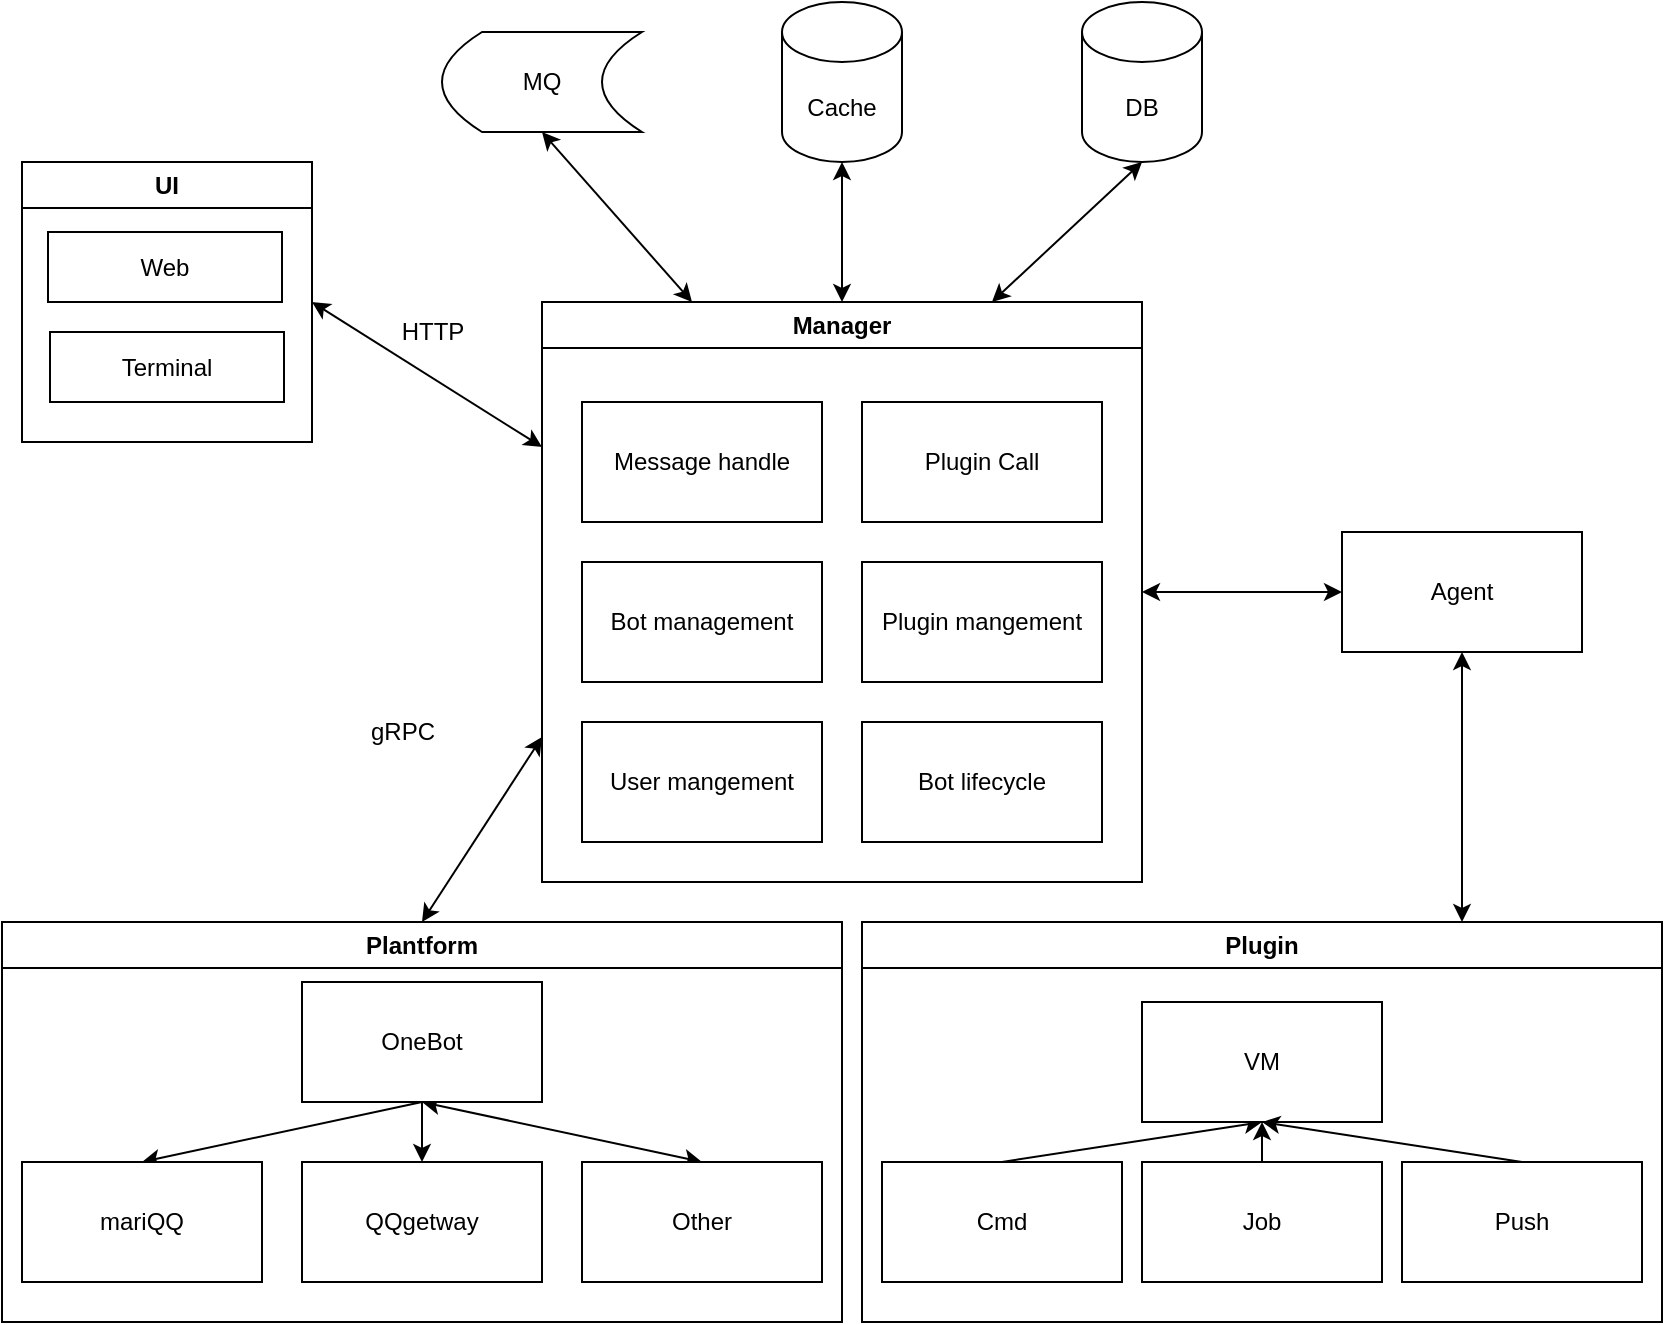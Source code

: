 <mxfile>
    <diagram id="DzDyDosKnnd3fibSDdO4" name="Page-1">
        <mxGraphModel dx="1492" dy="854" grid="1" gridSize="10" guides="1" tooltips="1" connect="1" arrows="1" fold="1" page="1" pageScale="1" pageWidth="850" pageHeight="1100" math="0" shadow="0">
            <root>
                <mxCell id="0"/>
                <mxCell id="1" parent="0"/>
                <mxCell id="16" style="edgeStyle=none;html=1;exitX=0.5;exitY=0;exitDx=0;exitDy=0;entryX=0;entryY=0.75;entryDx=0;entryDy=0;startArrow=classic;startFill=1;" edge="1" parent="1" source="5" target="10">
                    <mxGeometry relative="1" as="geometry"/>
                </mxCell>
                <mxCell id="5" value="Plantform" style="swimlane;whiteSpace=wrap;html=1;" parent="1" vertex="1">
                    <mxGeometry x="10" y="550" width="420" height="200" as="geometry">
                        <mxRectangle x="60" y="80" width="100" height="30" as="alternateBounds"/>
                    </mxGeometry>
                </mxCell>
                <mxCell id="8" style="edgeStyle=none;html=1;exitX=0.5;exitY=1;exitDx=0;exitDy=0;entryX=0.5;entryY=0;entryDx=0;entryDy=0;" edge="1" parent="5" source="4" target="6">
                    <mxGeometry relative="1" as="geometry"/>
                </mxCell>
                <mxCell id="9" style="edgeStyle=none;html=1;exitX=0.5;exitY=1;exitDx=0;exitDy=0;entryX=0.5;entryY=0;entryDx=0;entryDy=0;" edge="1" parent="5" source="4" target="7">
                    <mxGeometry relative="1" as="geometry"/>
                </mxCell>
                <mxCell id="55" style="edgeStyle=none;html=1;exitX=0.5;exitY=1;exitDx=0;exitDy=0;entryX=0.5;entryY=0;entryDx=0;entryDy=0;startArrow=classic;startFill=1;endArrow=classic;endFill=1;" edge="1" parent="5" source="4" target="54">
                    <mxGeometry relative="1" as="geometry"/>
                </mxCell>
                <mxCell id="4" value="OneBot" style="rounded=0;whiteSpace=wrap;html=1;" parent="5" vertex="1">
                    <mxGeometry x="150" y="30" width="120" height="60" as="geometry"/>
                </mxCell>
                <mxCell id="6" value="mariQQ" style="rounded=0;whiteSpace=wrap;html=1;" vertex="1" parent="5">
                    <mxGeometry x="10" y="120" width="120" height="60" as="geometry"/>
                </mxCell>
                <mxCell id="7" value="QQgetway" style="rounded=0;whiteSpace=wrap;html=1;" vertex="1" parent="5">
                    <mxGeometry x="150" y="120" width="120" height="60" as="geometry"/>
                </mxCell>
                <mxCell id="54" value="Other" style="rounded=0;whiteSpace=wrap;html=1;" vertex="1" parent="5">
                    <mxGeometry x="290" y="120" width="120" height="60" as="geometry"/>
                </mxCell>
                <mxCell id="37" style="edgeStyle=none;html=1;exitX=0;exitY=0.25;exitDx=0;exitDy=0;entryX=1;entryY=0.5;entryDx=0;entryDy=0;startArrow=classic;startFill=1;endArrow=classic;endFill=1;" edge="1" parent="1" source="10" target="45">
                    <mxGeometry relative="1" as="geometry">
                        <mxPoint x="165.2" y="276" as="targetPoint"/>
                    </mxGeometry>
                </mxCell>
                <mxCell id="38" style="edgeStyle=none;html=1;exitX=0.25;exitY=0;exitDx=0;exitDy=0;entryX=0.5;entryY=1;entryDx=0;entryDy=0;startArrow=classic;startFill=1;endArrow=classic;endFill=1;" edge="1" parent="1" source="10" target="33">
                    <mxGeometry relative="1" as="geometry"/>
                </mxCell>
                <mxCell id="39" style="edgeStyle=none;html=1;exitX=0.5;exitY=0;exitDx=0;exitDy=0;entryX=0.5;entryY=1;entryDx=0;entryDy=0;entryPerimeter=0;startArrow=classic;startFill=1;endArrow=classic;endFill=1;" edge="1" parent="1" source="10" target="35">
                    <mxGeometry relative="1" as="geometry"/>
                </mxCell>
                <mxCell id="40" style="edgeStyle=none;html=1;exitX=0.75;exitY=0;exitDx=0;exitDy=0;entryX=0.5;entryY=1;entryDx=0;entryDy=0;entryPerimeter=0;startArrow=classic;startFill=1;endArrow=classic;endFill=1;" edge="1" parent="1" source="10" target="31">
                    <mxGeometry relative="1" as="geometry"/>
                </mxCell>
                <mxCell id="10" value="Manager" style="swimlane;whiteSpace=wrap;html=1;" vertex="1" parent="1">
                    <mxGeometry x="280" y="240" width="300" height="290" as="geometry"/>
                </mxCell>
                <mxCell id="41" value="Message handle" style="rounded=0;whiteSpace=wrap;html=1;labelBackgroundColor=none;" vertex="1" parent="10">
                    <mxGeometry x="20" y="50" width="120" height="60" as="geometry"/>
                </mxCell>
                <mxCell id="42" value="Plugin Call" style="rounded=0;whiteSpace=wrap;html=1;labelBackgroundColor=none;" vertex="1" parent="10">
                    <mxGeometry x="160" y="50" width="120" height="60" as="geometry"/>
                </mxCell>
                <mxCell id="50" value="Bot management" style="rounded=0;whiteSpace=wrap;html=1;labelBackgroundColor=none;" vertex="1" parent="10">
                    <mxGeometry x="20" y="130" width="120" height="60" as="geometry"/>
                </mxCell>
                <mxCell id="51" value="Plugin mangement" style="rounded=0;whiteSpace=wrap;html=1;labelBackgroundColor=none;" vertex="1" parent="10">
                    <mxGeometry x="160" y="130" width="120" height="60" as="geometry"/>
                </mxCell>
                <mxCell id="52" value="User mangement" style="rounded=0;whiteSpace=wrap;html=1;labelBackgroundColor=none;" vertex="1" parent="10">
                    <mxGeometry x="20" y="210" width="120" height="60" as="geometry"/>
                </mxCell>
                <mxCell id="53" value="Bot lifecycle" style="rounded=0;whiteSpace=wrap;html=1;labelBackgroundColor=none;" vertex="1" parent="10">
                    <mxGeometry x="160" y="210" width="120" height="60" as="geometry"/>
                </mxCell>
                <mxCell id="28" style="edgeStyle=none;html=1;exitX=0.75;exitY=0;exitDx=0;exitDy=0;entryX=0.5;entryY=1;entryDx=0;entryDy=0;startArrow=classic;startFill=1;endArrow=classic;endFill=1;" edge="1" parent="1" source="11" target="27">
                    <mxGeometry relative="1" as="geometry"/>
                </mxCell>
                <mxCell id="11" value="Plugin" style="swimlane;whiteSpace=wrap;html=1;" vertex="1" parent="1">
                    <mxGeometry x="440" y="550" width="400" height="200" as="geometry"/>
                </mxCell>
                <mxCell id="23" style="edgeStyle=none;html=1;exitX=0.5;exitY=1;exitDx=0;exitDy=0;entryX=0.5;entryY=0;entryDx=0;entryDy=0;startArrow=classic;startFill=1;endArrow=none;endFill=0;" edge="1" parent="11" source="20" target="21">
                    <mxGeometry relative="1" as="geometry"/>
                </mxCell>
                <mxCell id="24" style="edgeStyle=none;html=1;exitX=0.5;exitY=1;exitDx=0;exitDy=0;entryX=0.5;entryY=0;entryDx=0;entryDy=0;startArrow=classic;startFill=1;endArrow=none;endFill=0;" edge="1" parent="11" source="20" target="22">
                    <mxGeometry relative="1" as="geometry"/>
                </mxCell>
                <mxCell id="20" value="VM" style="rounded=0;whiteSpace=wrap;html=1;labelBackgroundColor=none;" vertex="1" parent="11">
                    <mxGeometry x="140" y="40" width="120" height="60" as="geometry"/>
                </mxCell>
                <mxCell id="21" value="Cmd" style="rounded=0;whiteSpace=wrap;html=1;labelBackgroundColor=none;" vertex="1" parent="11">
                    <mxGeometry x="10" y="120" width="120" height="60" as="geometry"/>
                </mxCell>
                <mxCell id="22" value="Job" style="rounded=0;whiteSpace=wrap;html=1;labelBackgroundColor=none;" vertex="1" parent="11">
                    <mxGeometry x="140" y="120" width="120" height="60" as="geometry"/>
                </mxCell>
                <mxCell id="57" style="edgeStyle=none;html=1;exitX=0.5;exitY=0;exitDx=0;exitDy=0;entryX=0.5;entryY=1;entryDx=0;entryDy=0;startArrow=none;startFill=0;endArrow=classic;endFill=1;" edge="1" parent="11" source="56" target="20">
                    <mxGeometry relative="1" as="geometry"/>
                </mxCell>
                <mxCell id="56" value="Push" style="rounded=0;whiteSpace=wrap;html=1;labelBackgroundColor=none;" vertex="1" parent="11">
                    <mxGeometry x="270" y="120" width="120" height="60" as="geometry"/>
                </mxCell>
                <mxCell id="17" value="gRPC" style="text;html=1;align=center;verticalAlign=middle;resizable=0;points=[];autosize=1;strokeColor=none;fillColor=none;labelBackgroundColor=none;" vertex="1" parent="1">
                    <mxGeometry x="180" y="440" width="60" height="30" as="geometry"/>
                </mxCell>
                <mxCell id="29" style="edgeStyle=none;html=1;exitX=0;exitY=0.5;exitDx=0;exitDy=0;entryX=1;entryY=0.5;entryDx=0;entryDy=0;startArrow=classic;startFill=1;endArrow=classic;endFill=1;" edge="1" parent="1" source="27" target="10">
                    <mxGeometry relative="1" as="geometry"/>
                </mxCell>
                <mxCell id="27" value="Agent" style="rounded=0;whiteSpace=wrap;html=1;labelBackgroundColor=none;" vertex="1" parent="1">
                    <mxGeometry x="680" y="355" width="120" height="60" as="geometry"/>
                </mxCell>
                <mxCell id="31" value="DB" style="shape=cylinder3;whiteSpace=wrap;html=1;boundedLbl=1;backgroundOutline=1;size=15;labelBackgroundColor=none;" vertex="1" parent="1">
                    <mxGeometry x="550" y="90" width="60" height="80" as="geometry"/>
                </mxCell>
                <mxCell id="33" value="MQ" style="shape=dataStorage;whiteSpace=wrap;html=1;fixedSize=1;labelBackgroundColor=none;" vertex="1" parent="1">
                    <mxGeometry x="230" y="105" width="100" height="50" as="geometry"/>
                </mxCell>
                <mxCell id="35" value="Cache" style="shape=cylinder3;whiteSpace=wrap;html=1;boundedLbl=1;backgroundOutline=1;size=15;labelBackgroundColor=none;" vertex="1" parent="1">
                    <mxGeometry x="400" y="90" width="60" height="80" as="geometry"/>
                </mxCell>
                <mxCell id="43" value="&lt;span style=&quot;&quot;&gt;HTTP&lt;/span&gt;" style="text;html=1;align=center;verticalAlign=middle;resizable=0;points=[];autosize=1;strokeColor=none;fillColor=none;" vertex="1" parent="1">
                    <mxGeometry x="200" y="240" width="50" height="30" as="geometry"/>
                </mxCell>
                <mxCell id="45" value="UI" style="swimlane;whiteSpace=wrap;html=1;labelBackgroundColor=none;" vertex="1" parent="1">
                    <mxGeometry x="20" y="170" width="145" height="140" as="geometry"/>
                </mxCell>
                <mxCell id="46" value="Web" style="rounded=0;whiteSpace=wrap;html=1;labelBackgroundColor=none;" vertex="1" parent="45">
                    <mxGeometry x="13" y="35" width="117" height="35" as="geometry"/>
                </mxCell>
                <mxCell id="49" value="Terminal" style="rounded=0;whiteSpace=wrap;html=1;labelBackgroundColor=none;" vertex="1" parent="45">
                    <mxGeometry x="14" y="85" width="117" height="35" as="geometry"/>
                </mxCell>
            </root>
        </mxGraphModel>
    </diagram>
</mxfile>